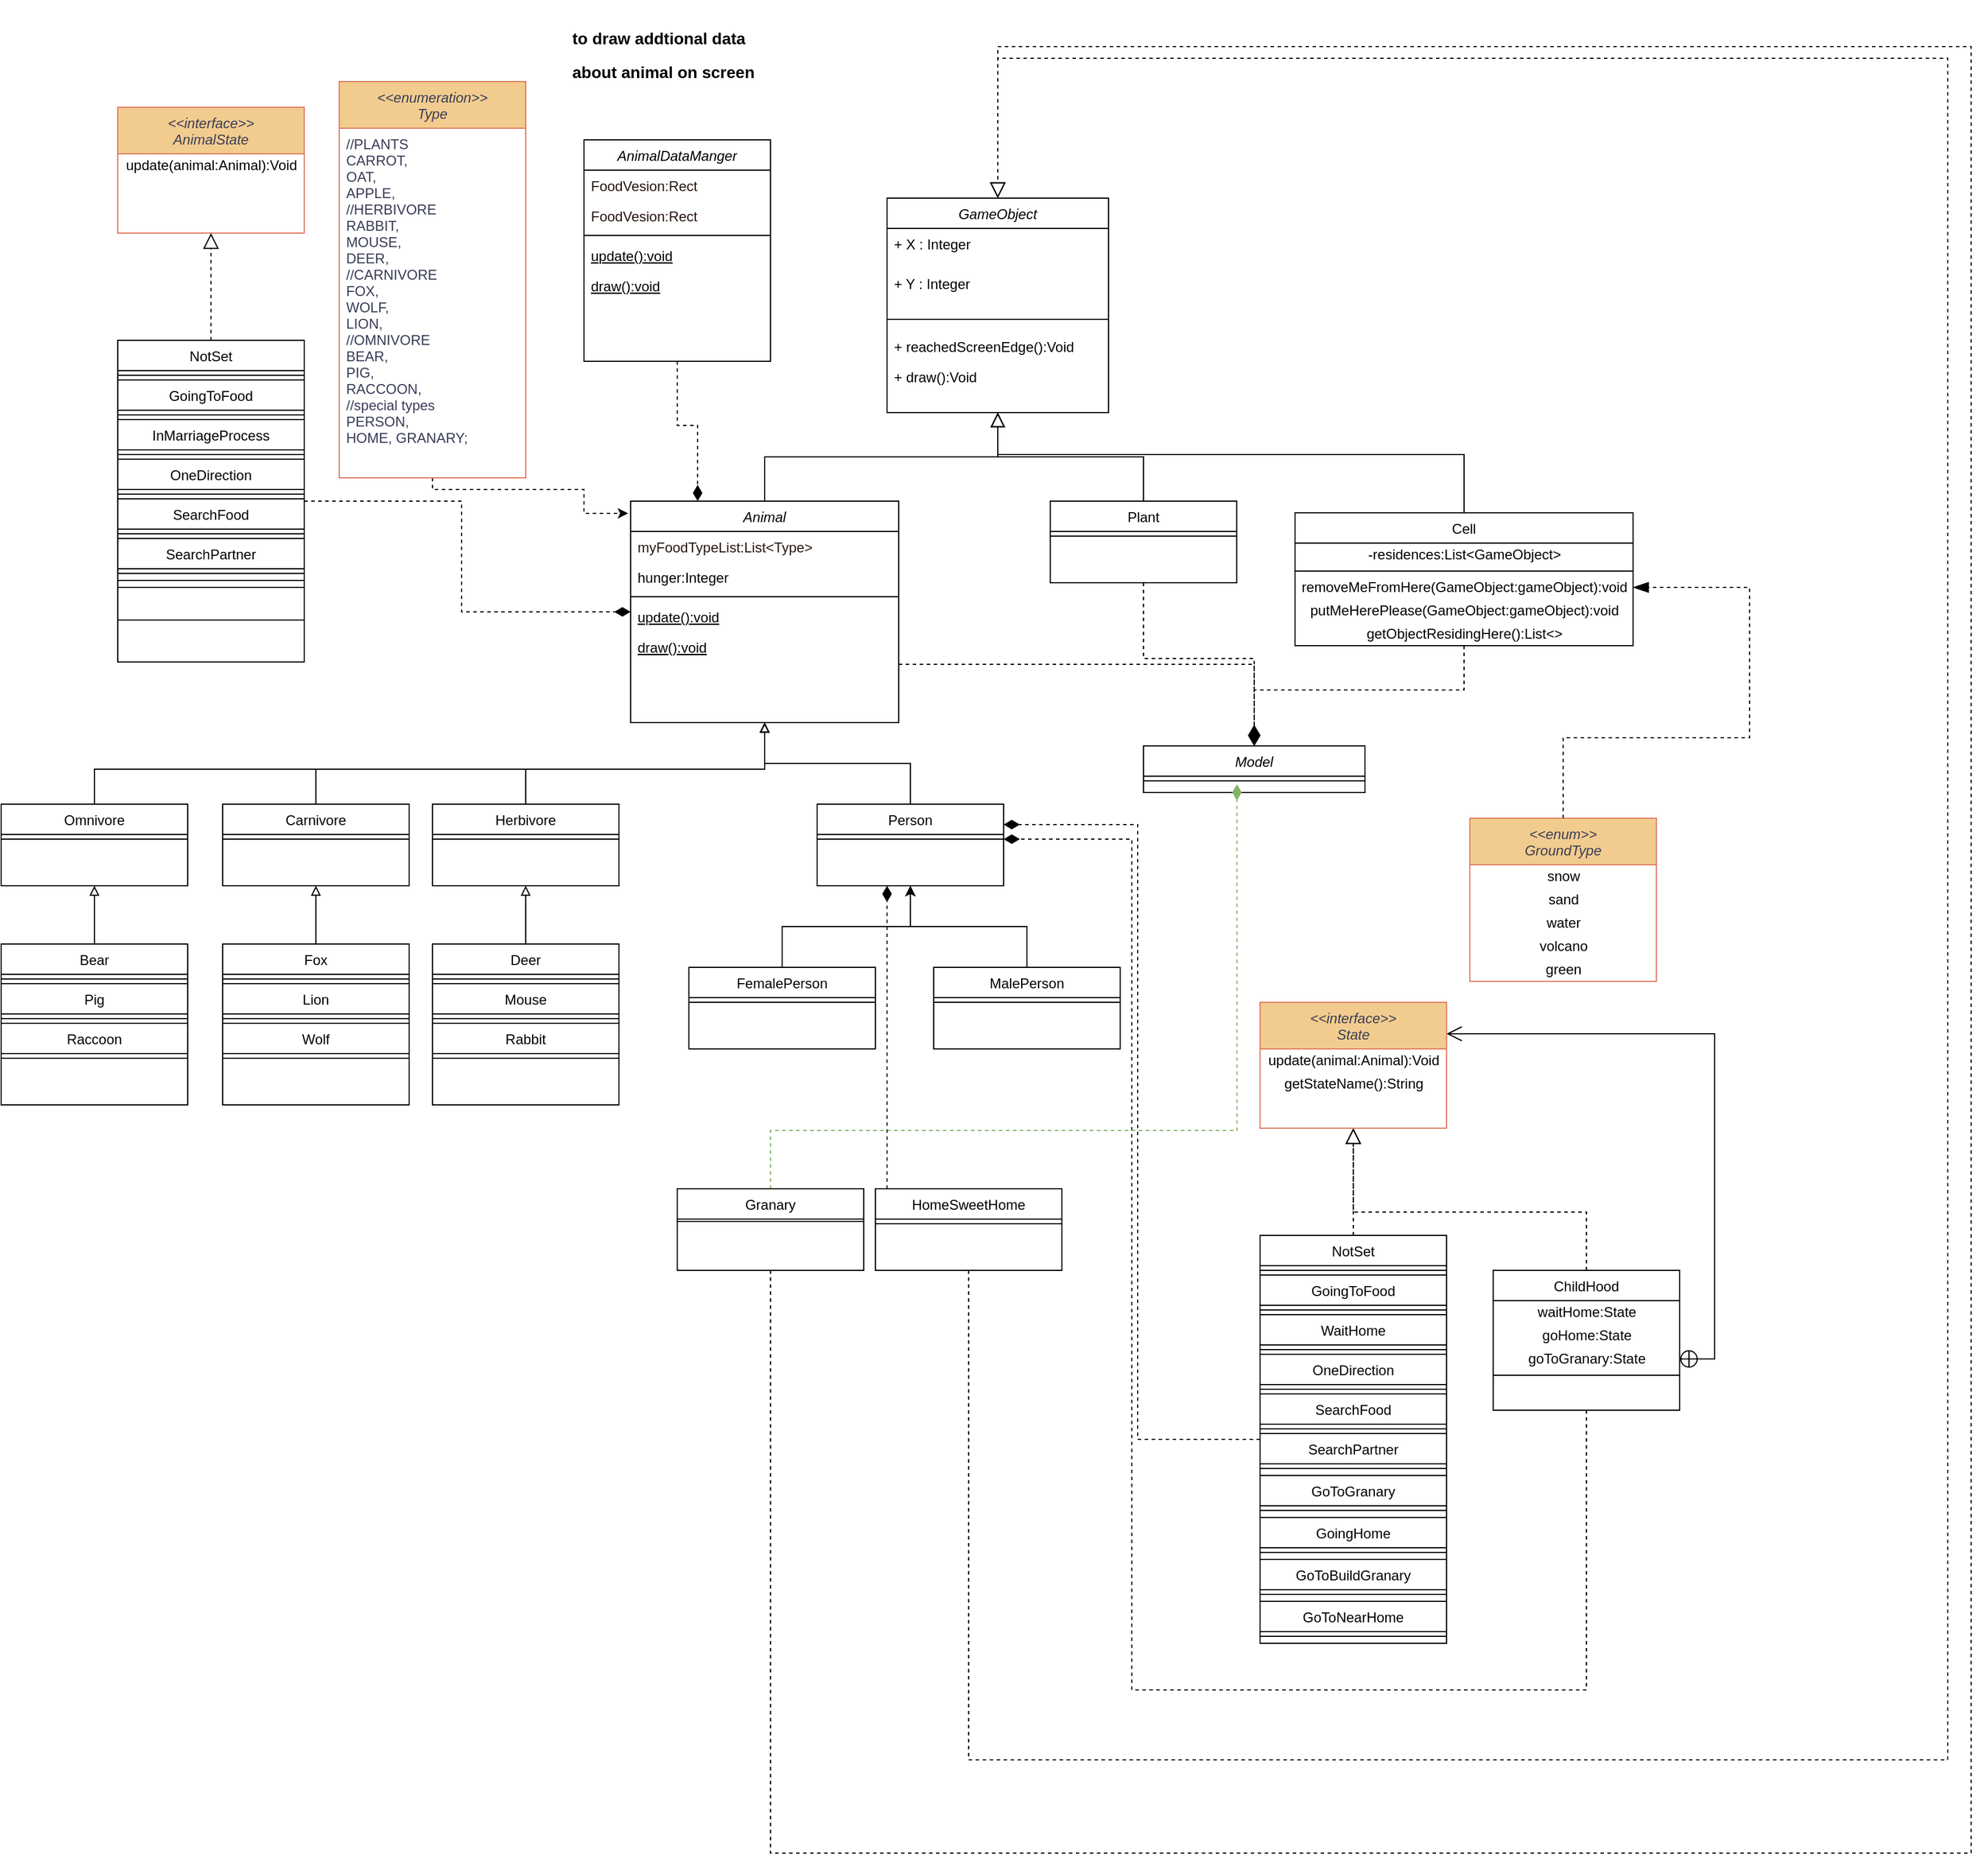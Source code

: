 <mxfile version="13.7.9" type="device"><diagram id="C5RBs43oDa-KdzZeNtuy" name="Page-1"><mxGraphModel dx="2208" dy="1883" grid="1" gridSize="10" guides="1" tooltips="1" connect="1" arrows="1" fold="1" page="1" pageScale="1" pageWidth="827" pageHeight="1169" math="0" shadow="0"><root><mxCell id="WIyWlLk6GJQsqaUBKTNV-0"/><mxCell id="WIyWlLk6GJQsqaUBKTNV-1" parent="WIyWlLk6GJQsqaUBKTNV-0"/><mxCell id="zkfFHV4jXpPFQw0GAbJ--12" value="" style="endArrow=block;endSize=10;endFill=0;shadow=0;strokeWidth=1;rounded=0;edgeStyle=elbowEdgeStyle;elbow=vertical;" parent="WIyWlLk6GJQsqaUBKTNV-1" source="zkfFHV4jXpPFQw0GAbJ--6" target="zkfFHV4jXpPFQw0GAbJ--0" edge="1"><mxGeometry width="160" relative="1" as="geometry"><mxPoint x="240" y="203" as="sourcePoint"/><mxPoint x="240" y="203" as="targetPoint"/></mxGeometry></mxCell><mxCell id="zkfFHV4jXpPFQw0GAbJ--16" value="" style="endArrow=block;endSize=10;endFill=0;shadow=0;strokeWidth=1;rounded=0;edgeStyle=elbowEdgeStyle;elbow=vertical;" parent="WIyWlLk6GJQsqaUBKTNV-1" source="zkfFHV4jXpPFQw0GAbJ--13" target="zkfFHV4jXpPFQw0GAbJ--0" edge="1"><mxGeometry width="160" relative="1" as="geometry"><mxPoint x="250" y="373" as="sourcePoint"/><mxPoint x="350" y="271" as="targetPoint"/></mxGeometry></mxCell><mxCell id="zkfFHV4jXpPFQw0GAbJ--0" value="GameObject" style="swimlane;fontStyle=2;align=center;verticalAlign=top;childLayout=stackLayout;horizontal=1;startSize=26;horizontalStack=0;resizeParent=1;resizeLast=0;collapsible=1;marginBottom=0;rounded=0;shadow=0;strokeWidth=1;" parent="WIyWlLk6GJQsqaUBKTNV-1" vertex="1"><mxGeometry x="230" y="100" width="190" height="184" as="geometry"><mxRectangle x="230" y="140" width="160" height="26" as="alternateBounds"/></mxGeometry></mxCell><mxCell id="zkfFHV4jXpPFQw0GAbJ--1" value="+ X : Integer" style="text;align=left;verticalAlign=top;spacingLeft=4;spacingRight=4;overflow=hidden;rotatable=0;points=[[0,0.5],[1,0.5]];portConstraint=eastwest;" parent="zkfFHV4jXpPFQw0GAbJ--0" vertex="1"><mxGeometry y="26" width="190" height="34" as="geometry"/></mxCell><mxCell id="OW9lHu6xnrjQwPPO0_Ja-16" value="+ Y : Integer" style="text;align=left;verticalAlign=top;spacingLeft=4;spacingRight=4;overflow=hidden;rotatable=0;points=[[0,0.5],[1,0.5]];portConstraint=eastwest;" parent="zkfFHV4jXpPFQw0GAbJ--0" vertex="1"><mxGeometry y="60" width="190" height="34" as="geometry"/></mxCell><mxCell id="zkfFHV4jXpPFQw0GAbJ--4" value="" style="line;html=1;strokeWidth=1;align=left;verticalAlign=middle;spacingTop=-1;spacingLeft=3;spacingRight=3;rotatable=0;labelPosition=right;points=[];portConstraint=eastwest;" parent="zkfFHV4jXpPFQw0GAbJ--0" vertex="1"><mxGeometry y="94" width="190" height="20" as="geometry"/></mxCell><mxCell id="zkfFHV4jXpPFQw0GAbJ--5" value="+ reachedScreenEdge():Void" style="text;align=left;verticalAlign=top;spacingLeft=4;spacingRight=4;overflow=hidden;rotatable=0;points=[[0,0.5],[1,0.5]];portConstraint=eastwest;" parent="zkfFHV4jXpPFQw0GAbJ--0" vertex="1"><mxGeometry y="114" width="190" height="26" as="geometry"/></mxCell><mxCell id="OW9lHu6xnrjQwPPO0_Ja-15" value="+ draw():Void" style="text;align=left;verticalAlign=top;spacingLeft=4;spacingRight=4;overflow=hidden;rotatable=0;points=[[0,0.5],[1,0.5]];portConstraint=eastwest;" parent="zkfFHV4jXpPFQw0GAbJ--0" vertex="1"><mxGeometry y="140" width="190" height="26" as="geometry"/></mxCell><mxCell id="OW9lHu6xnrjQwPPO0_Ja-70" style="edgeStyle=orthogonalEdgeStyle;rounded=0;orthogonalLoop=1;jettySize=auto;html=1;dashed=1;endArrow=diamondThin;endFill=1;fontColor=#291611;endSize=15;" parent="WIyWlLk6GJQsqaUBKTNV-1" source="zkfFHV4jXpPFQw0GAbJ--13" target="OW9lHu6xnrjQwPPO0_Ja-64" edge="1"><mxGeometry relative="1" as="geometry"/></mxCell><mxCell id="zkfFHV4jXpPFQw0GAbJ--13" value="Plant" style="swimlane;fontStyle=0;align=center;verticalAlign=top;childLayout=stackLayout;horizontal=1;startSize=26;horizontalStack=0;resizeParent=1;resizeLast=0;collapsible=1;marginBottom=0;rounded=0;shadow=0;strokeWidth=1;" parent="WIyWlLk6GJQsqaUBKTNV-1" vertex="1"><mxGeometry x="370" y="360" width="160" height="70" as="geometry"><mxRectangle x="340" y="380" width="170" height="26" as="alternateBounds"/></mxGeometry></mxCell><mxCell id="zkfFHV4jXpPFQw0GAbJ--15" value="" style="line;html=1;strokeWidth=1;align=left;verticalAlign=middle;spacingTop=-1;spacingLeft=3;spacingRight=3;rotatable=0;labelPosition=right;points=[];portConstraint=eastwest;" parent="zkfFHV4jXpPFQw0GAbJ--13" vertex="1"><mxGeometry y="26" width="160" height="8" as="geometry"/></mxCell><mxCell id="OW9lHu6xnrjQwPPO0_Ja-71" style="edgeStyle=orthogonalEdgeStyle;rounded=0;orthogonalLoop=1;jettySize=auto;html=1;dashed=1;endArrow=diamondThin;endFill=1;endSize=15;fontColor=#291611;" parent="WIyWlLk6GJQsqaUBKTNV-1" source="OW9lHu6xnrjQwPPO0_Ja-17" target="OW9lHu6xnrjQwPPO0_Ja-64" edge="1"><mxGeometry relative="1" as="geometry"/></mxCell><mxCell id="OW9lHu6xnrjQwPPO0_Ja-17" value="Cell" style="swimlane;fontStyle=0;align=center;verticalAlign=top;childLayout=stackLayout;horizontal=1;startSize=26;horizontalStack=0;resizeParent=1;resizeLast=0;collapsible=1;marginBottom=0;rounded=0;shadow=0;strokeWidth=1;" parent="WIyWlLk6GJQsqaUBKTNV-1" vertex="1"><mxGeometry x="580" y="370" width="290" height="114" as="geometry"><mxRectangle x="340" y="380" width="170" height="26" as="alternateBounds"/></mxGeometry></mxCell><mxCell id="OW9lHu6xnrjQwPPO0_Ja-22" value="&lt;font style=&quot;font-size: 12px&quot;&gt;-residences:List&amp;lt;GameObject&amp;gt;&lt;/font&gt;" style="text;html=1;align=center;verticalAlign=middle;resizable=0;points=[];autosize=1;" parent="OW9lHu6xnrjQwPPO0_Ja-17" vertex="1"><mxGeometry y="26" width="290" height="20" as="geometry"/></mxCell><mxCell id="OW9lHu6xnrjQwPPO0_Ja-18" value="" style="line;html=1;strokeWidth=1;align=left;verticalAlign=middle;spacingTop=-1;spacingLeft=3;spacingRight=3;rotatable=0;labelPosition=right;points=[];portConstraint=eastwest;" parent="OW9lHu6xnrjQwPPO0_Ja-17" vertex="1"><mxGeometry y="46" width="290" height="8" as="geometry"/></mxCell><mxCell id="OW9lHu6xnrjQwPPO0_Ja-23" value="removeMeFromHere(GameObject:gameObject):void" style="text;html=1;align=center;verticalAlign=middle;resizable=0;points=[];autosize=1;" parent="OW9lHu6xnrjQwPPO0_Ja-17" vertex="1"><mxGeometry y="54" width="290" height="20" as="geometry"/></mxCell><mxCell id="OW9lHu6xnrjQwPPO0_Ja-24" value="putMeHerePlease(GameObject:gameObject):void" style="text;html=1;align=center;verticalAlign=middle;resizable=0;points=[];autosize=1;" parent="OW9lHu6xnrjQwPPO0_Ja-17" vertex="1"><mxGeometry y="74" width="290" height="20" as="geometry"/></mxCell><mxCell id="OW9lHu6xnrjQwPPO0_Ja-25" value="getObjectResidingHere():List&amp;lt;&amp;gt;" style="text;html=1;align=center;verticalAlign=middle;resizable=0;points=[];autosize=1;" parent="OW9lHu6xnrjQwPPO0_Ja-17" vertex="1"><mxGeometry y="94" width="290" height="20" as="geometry"/></mxCell><mxCell id="OW9lHu6xnrjQwPPO0_Ja-72" style="edgeStyle=orthogonalEdgeStyle;rounded=0;orthogonalLoop=1;jettySize=auto;html=1;dashed=1;endArrow=diamondThin;endFill=1;endSize=15;fontColor=#291611;" parent="WIyWlLk6GJQsqaUBKTNV-1" source="zkfFHV4jXpPFQw0GAbJ--6" target="OW9lHu6xnrjQwPPO0_Ja-64" edge="1"><mxGeometry relative="1" as="geometry"><Array as="points"><mxPoint x="545" y="500"/></Array></mxGeometry></mxCell><mxCell id="zkfFHV4jXpPFQw0GAbJ--6" value="Animal" style="swimlane;fontStyle=2;align=center;verticalAlign=top;childLayout=stackLayout;horizontal=1;startSize=26;horizontalStack=0;resizeParent=1;resizeLast=0;collapsible=1;marginBottom=0;rounded=0;shadow=0;strokeWidth=1;" parent="WIyWlLk6GJQsqaUBKTNV-1" vertex="1"><mxGeometry x="10" y="360" width="230" height="190" as="geometry"><mxRectangle x="130" y="380" width="160" height="26" as="alternateBounds"/></mxGeometry></mxCell><mxCell id="zkfFHV4jXpPFQw0GAbJ--7" value="myFoodTypeList:List&lt;Type&gt;" style="text;align=left;verticalAlign=top;spacingLeft=4;spacingRight=4;overflow=hidden;rotatable=0;points=[[0,0.5],[1,0.5]];portConstraint=eastwest;fontColor=#291611;" parent="zkfFHV4jXpPFQw0GAbJ--6" vertex="1"><mxGeometry y="26" width="230" height="26" as="geometry"/></mxCell><mxCell id="zkfFHV4jXpPFQw0GAbJ--8" value="hunger:Integer" style="text;align=left;verticalAlign=top;spacingLeft=4;spacingRight=4;overflow=hidden;rotatable=0;points=[[0,0.5],[1,0.5]];portConstraint=eastwest;rounded=0;shadow=0;html=0;labelBackgroundColor=#ffffff;" parent="zkfFHV4jXpPFQw0GAbJ--6" vertex="1"><mxGeometry y="52" width="230" height="26" as="geometry"/></mxCell><mxCell id="zkfFHV4jXpPFQw0GAbJ--9" value="" style="line;html=1;strokeWidth=1;align=left;verticalAlign=middle;spacingTop=-1;spacingLeft=3;spacingRight=3;rotatable=0;labelPosition=right;points=[];portConstraint=eastwest;" parent="zkfFHV4jXpPFQw0GAbJ--6" vertex="1"><mxGeometry y="78" width="230" height="8" as="geometry"/></mxCell><mxCell id="OW9lHu6xnrjQwPPO0_Ja-42" value="update():void" style="text;align=left;verticalAlign=top;spacingLeft=4;spacingRight=4;overflow=hidden;rotatable=0;points=[[0,0.5],[1,0.5]];portConstraint=eastwest;fontStyle=4" parent="zkfFHV4jXpPFQw0GAbJ--6" vertex="1"><mxGeometry y="86" width="230" height="26" as="geometry"/></mxCell><mxCell id="nfSB_azfwI357KWzuLA9-45" value="draw():void" style="text;align=left;verticalAlign=top;spacingLeft=4;spacingRight=4;overflow=hidden;rotatable=0;points=[[0,0.5],[1,0.5]];portConstraint=eastwest;fontStyle=4" vertex="1" parent="zkfFHV4jXpPFQw0GAbJ--6"><mxGeometry y="112" width="230" height="26" as="geometry"/></mxCell><mxCell id="OW9lHu6xnrjQwPPO0_Ja-20" value="" style="endArrow=block;endSize=10;endFill=0;shadow=0;strokeWidth=1;rounded=0;edgeStyle=elbowEdgeStyle;elbow=vertical;" parent="WIyWlLk6GJQsqaUBKTNV-1" source="OW9lHu6xnrjQwPPO0_Ja-17" target="zkfFHV4jXpPFQw0GAbJ--0" edge="1"><mxGeometry width="160" relative="1" as="geometry"><mxPoint x="170" y="370" as="sourcePoint"/><mxPoint x="335" y="294" as="targetPoint"/><Array as="points"><mxPoint x="490" y="320"/></Array></mxGeometry></mxCell><mxCell id="OW9lHu6xnrjQwPPO0_Ja-41" style="edgeStyle=orthogonalEdgeStyle;rounded=0;orthogonalLoop=1;jettySize=auto;html=1;endArrow=classic;endFill=1;fontColor=#291611;dashed=1;entryX=-0.009;entryY=0.055;entryDx=0;entryDy=0;entryPerimeter=0;" parent="WIyWlLk6GJQsqaUBKTNV-1" source="OW9lHu6xnrjQwPPO0_Ja-32" target="zkfFHV4jXpPFQw0GAbJ--6" edge="1"><mxGeometry relative="1" as="geometry"><Array as="points"><mxPoint x="-160" y="350"/><mxPoint x="-30" y="350"/><mxPoint x="-30" y="371"/></Array></mxGeometry></mxCell><mxCell id="OW9lHu6xnrjQwPPO0_Ja-64" value="Model" style="swimlane;fontStyle=2;align=center;verticalAlign=top;childLayout=stackLayout;horizontal=1;startSize=26;horizontalStack=0;resizeParent=1;resizeLast=0;collapsible=1;marginBottom=0;rounded=0;shadow=0;strokeWidth=1;" parent="WIyWlLk6GJQsqaUBKTNV-1" vertex="1"><mxGeometry x="450" y="570" width="190" height="40" as="geometry"><mxRectangle x="230" y="140" width="160" height="26" as="alternateBounds"/></mxGeometry></mxCell><mxCell id="OW9lHu6xnrjQwPPO0_Ja-67" value="" style="line;html=1;strokeWidth=1;align=left;verticalAlign=middle;spacingTop=-1;spacingLeft=3;spacingRight=3;rotatable=0;labelPosition=right;points=[];portConstraint=eastwest;" parent="OW9lHu6xnrjQwPPO0_Ja-64" vertex="1"><mxGeometry y="20" width="190" height="20" as="geometry"/></mxCell><mxCell id="nfSB_azfwI357KWzuLA9-2" style="edgeStyle=orthogonalEdgeStyle;rounded=0;orthogonalLoop=1;jettySize=auto;html=1;entryX=0.5;entryY=1;entryDx=0;entryDy=0;" edge="1" parent="WIyWlLk6GJQsqaUBKTNV-1" source="nfSB_azfwI357KWzuLA9-0" target="OW9lHu6xnrjQwPPO0_Ja-6"><mxGeometry relative="1" as="geometry"/></mxCell><mxCell id="nfSB_azfwI357KWzuLA9-5" style="edgeStyle=orthogonalEdgeStyle;rounded=0;orthogonalLoop=1;jettySize=auto;html=1;entryX=0.5;entryY=1;entryDx=0;entryDy=0;" edge="1" parent="WIyWlLk6GJQsqaUBKTNV-1" source="nfSB_azfwI357KWzuLA9-3" target="OW9lHu6xnrjQwPPO0_Ja-6"><mxGeometry relative="1" as="geometry"/></mxCell><mxCell id="nfSB_azfwI357KWzuLA9-0" value="FemalePerson" style="swimlane;fontStyle=0;align=center;verticalAlign=top;childLayout=stackLayout;horizontal=1;startSize=26;horizontalStack=0;resizeParent=1;resizeLast=0;collapsible=1;marginBottom=0;rounded=0;shadow=0;strokeWidth=1;" vertex="1" parent="WIyWlLk6GJQsqaUBKTNV-1"><mxGeometry x="60" y="760" width="160" height="70" as="geometry"><mxRectangle x="130" y="380" width="160" height="26" as="alternateBounds"/></mxGeometry></mxCell><mxCell id="nfSB_azfwI357KWzuLA9-1" value="" style="line;html=1;strokeWidth=1;align=left;verticalAlign=middle;spacingTop=-1;spacingLeft=3;spacingRight=3;rotatable=0;labelPosition=right;points=[];portConstraint=eastwest;" vertex="1" parent="nfSB_azfwI357KWzuLA9-0"><mxGeometry y="26" width="160" height="8" as="geometry"/></mxCell><mxCell id="nfSB_azfwI357KWzuLA9-3" value="MalePerson" style="swimlane;fontStyle=0;align=center;verticalAlign=top;childLayout=stackLayout;horizontal=1;startSize=26;horizontalStack=0;resizeParent=1;resizeLast=0;collapsible=1;marginBottom=0;rounded=0;shadow=0;strokeWidth=1;" vertex="1" parent="WIyWlLk6GJQsqaUBKTNV-1"><mxGeometry x="270" y="760" width="160" height="70" as="geometry"><mxRectangle x="130" y="380" width="160" height="26" as="alternateBounds"/></mxGeometry></mxCell><mxCell id="nfSB_azfwI357KWzuLA9-4" value="" style="line;html=1;strokeWidth=1;align=left;verticalAlign=middle;spacingTop=-1;spacingLeft=3;spacingRight=3;rotatable=0;labelPosition=right;points=[];portConstraint=eastwest;" vertex="1" parent="nfSB_azfwI357KWzuLA9-3"><mxGeometry y="26" width="160" height="8" as="geometry"/></mxCell><mxCell id="nfSB_azfwI357KWzuLA9-20" style="edgeStyle=orthogonalEdgeStyle;rounded=0;orthogonalLoop=1;jettySize=auto;html=1;endArrow=block;endFill=0;" edge="1" parent="WIyWlLk6GJQsqaUBKTNV-1" source="OW9lHu6xnrjQwPPO0_Ja-6" target="zkfFHV4jXpPFQw0GAbJ--6"><mxGeometry relative="1" as="geometry"/></mxCell><mxCell id="OW9lHu6xnrjQwPPO0_Ja-6" value="Person" style="swimlane;fontStyle=0;align=center;verticalAlign=top;childLayout=stackLayout;horizontal=1;startSize=26;horizontalStack=0;resizeParent=1;resizeLast=0;collapsible=1;marginBottom=0;rounded=0;shadow=0;strokeWidth=1;" parent="WIyWlLk6GJQsqaUBKTNV-1" vertex="1"><mxGeometry x="170" y="620" width="160" height="70" as="geometry"><mxRectangle x="130" y="380" width="160" height="26" as="alternateBounds"/></mxGeometry></mxCell><mxCell id="OW9lHu6xnrjQwPPO0_Ja-9" value="" style="line;html=1;strokeWidth=1;align=left;verticalAlign=middle;spacingTop=-1;spacingLeft=3;spacingRight=3;rotatable=0;labelPosition=right;points=[];portConstraint=eastwest;" parent="OW9lHu6xnrjQwPPO0_Ja-6" vertex="1"><mxGeometry y="26" width="160" height="8" as="geometry"/></mxCell><mxCell id="nfSB_azfwI357KWzuLA9-17" style="edgeStyle=orthogonalEdgeStyle;rounded=0;orthogonalLoop=1;jettySize=auto;html=1;endArrow=block;endFill=0;" edge="1" parent="WIyWlLk6GJQsqaUBKTNV-1" source="nfSB_azfwI357KWzuLA9-8" target="zkfFHV4jXpPFQw0GAbJ--6"><mxGeometry relative="1" as="geometry"><Array as="points"><mxPoint x="-80" y="590"/><mxPoint x="125" y="590"/></Array></mxGeometry></mxCell><mxCell id="nfSB_azfwI357KWzuLA9-8" value="Herbivore" style="swimlane;fontStyle=0;align=center;verticalAlign=top;childLayout=stackLayout;horizontal=1;startSize=26;horizontalStack=0;resizeParent=1;resizeLast=0;collapsible=1;marginBottom=0;rounded=0;shadow=0;strokeWidth=1;" vertex="1" parent="WIyWlLk6GJQsqaUBKTNV-1"><mxGeometry x="-160" y="620" width="160" height="70" as="geometry"><mxRectangle x="130" y="380" width="160" height="26" as="alternateBounds"/></mxGeometry></mxCell><mxCell id="nfSB_azfwI357KWzuLA9-9" value="" style="line;html=1;strokeWidth=1;align=left;verticalAlign=middle;spacingTop=-1;spacingLeft=3;spacingRight=3;rotatable=0;labelPosition=right;points=[];portConstraint=eastwest;" vertex="1" parent="nfSB_azfwI357KWzuLA9-8"><mxGeometry y="26" width="160" height="8" as="geometry"/></mxCell><mxCell id="nfSB_azfwI357KWzuLA9-18" style="edgeStyle=orthogonalEdgeStyle;rounded=0;orthogonalLoop=1;jettySize=auto;html=1;endArrow=block;endFill=0;" edge="1" parent="WIyWlLk6GJQsqaUBKTNV-1" source="nfSB_azfwI357KWzuLA9-10" target="zkfFHV4jXpPFQw0GAbJ--6"><mxGeometry relative="1" as="geometry"><Array as="points"><mxPoint x="-260" y="590"/><mxPoint x="125" y="590"/></Array></mxGeometry></mxCell><mxCell id="nfSB_azfwI357KWzuLA9-10" value="Carnivore" style="swimlane;fontStyle=0;align=center;verticalAlign=top;childLayout=stackLayout;horizontal=1;startSize=26;horizontalStack=0;resizeParent=1;resizeLast=0;collapsible=1;marginBottom=0;rounded=0;shadow=0;strokeWidth=1;" vertex="1" parent="WIyWlLk6GJQsqaUBKTNV-1"><mxGeometry x="-340" y="620" width="160" height="70" as="geometry"><mxRectangle x="130" y="380" width="160" height="26" as="alternateBounds"/></mxGeometry></mxCell><mxCell id="nfSB_azfwI357KWzuLA9-11" value="" style="line;html=1;strokeWidth=1;align=left;verticalAlign=middle;spacingTop=-1;spacingLeft=3;spacingRight=3;rotatable=0;labelPosition=right;points=[];portConstraint=eastwest;" vertex="1" parent="nfSB_azfwI357KWzuLA9-10"><mxGeometry y="26" width="160" height="8" as="geometry"/></mxCell><mxCell id="nfSB_azfwI357KWzuLA9-19" style="edgeStyle=orthogonalEdgeStyle;rounded=0;orthogonalLoop=1;jettySize=auto;html=1;endArrow=block;endFill=0;" edge="1" parent="WIyWlLk6GJQsqaUBKTNV-1" source="nfSB_azfwI357KWzuLA9-6" target="zkfFHV4jXpPFQw0GAbJ--6"><mxGeometry relative="1" as="geometry"><Array as="points"><mxPoint x="-450" y="590"/><mxPoint x="125" y="590"/></Array></mxGeometry></mxCell><mxCell id="nfSB_azfwI357KWzuLA9-6" value="Omnivore" style="swimlane;fontStyle=0;align=center;verticalAlign=top;childLayout=stackLayout;horizontal=1;startSize=26;horizontalStack=0;resizeParent=1;resizeLast=0;collapsible=1;marginBottom=0;rounded=0;shadow=0;strokeWidth=1;" vertex="1" parent="WIyWlLk6GJQsqaUBKTNV-1"><mxGeometry x="-530" y="620" width="160" height="70" as="geometry"><mxRectangle x="130" y="380" width="160" height="26" as="alternateBounds"/></mxGeometry></mxCell><mxCell id="nfSB_azfwI357KWzuLA9-7" value="" style="line;html=1;strokeWidth=1;align=left;verticalAlign=middle;spacingTop=-1;spacingLeft=3;spacingRight=3;rotatable=0;labelPosition=right;points=[];portConstraint=eastwest;" vertex="1" parent="nfSB_azfwI357KWzuLA9-6"><mxGeometry y="26" width="160" height="8" as="geometry"/></mxCell><mxCell id="nfSB_azfwI357KWzuLA9-27" style="edgeStyle=orthogonalEdgeStyle;rounded=0;orthogonalLoop=1;jettySize=auto;html=1;endArrow=block;endFill=0;" edge="1" parent="WIyWlLk6GJQsqaUBKTNV-1" source="nfSB_azfwI357KWzuLA9-21" target="nfSB_azfwI357KWzuLA9-6"><mxGeometry relative="1" as="geometry"/></mxCell><mxCell id="nfSB_azfwI357KWzuLA9-21" value="Bear" style="swimlane;fontStyle=0;align=center;verticalAlign=top;childLayout=stackLayout;horizontal=1;startSize=26;horizontalStack=0;resizeParent=1;resizeLast=0;collapsible=1;marginBottom=0;rounded=0;shadow=0;strokeWidth=1;" vertex="1" parent="WIyWlLk6GJQsqaUBKTNV-1"><mxGeometry x="-530" y="740" width="160" height="138" as="geometry"><mxRectangle x="130" y="380" width="160" height="26" as="alternateBounds"/></mxGeometry></mxCell><mxCell id="nfSB_azfwI357KWzuLA9-22" value="" style="line;html=1;strokeWidth=1;align=left;verticalAlign=middle;spacingTop=-1;spacingLeft=3;spacingRight=3;rotatable=0;labelPosition=right;points=[];portConstraint=eastwest;" vertex="1" parent="nfSB_azfwI357KWzuLA9-21"><mxGeometry y="26" width="160" height="8" as="geometry"/></mxCell><mxCell id="nfSB_azfwI357KWzuLA9-23" value="Pig" style="swimlane;fontStyle=0;align=center;verticalAlign=top;childLayout=stackLayout;horizontal=1;startSize=26;horizontalStack=0;resizeParent=1;resizeLast=0;collapsible=1;marginBottom=0;rounded=0;shadow=0;strokeWidth=1;" vertex="1" parent="nfSB_azfwI357KWzuLA9-21"><mxGeometry y="34" width="160" height="104" as="geometry"><mxRectangle x="130" y="380" width="160" height="26" as="alternateBounds"/></mxGeometry></mxCell><mxCell id="nfSB_azfwI357KWzuLA9-24" value="" style="line;html=1;strokeWidth=1;align=left;verticalAlign=middle;spacingTop=-1;spacingLeft=3;spacingRight=3;rotatable=0;labelPosition=right;points=[];portConstraint=eastwest;" vertex="1" parent="nfSB_azfwI357KWzuLA9-23"><mxGeometry y="26" width="160" height="8" as="geometry"/></mxCell><mxCell id="nfSB_azfwI357KWzuLA9-25" value="Raccoon" style="swimlane;fontStyle=0;align=center;verticalAlign=top;childLayout=stackLayout;horizontal=1;startSize=26;horizontalStack=0;resizeParent=1;resizeLast=0;collapsible=1;marginBottom=0;rounded=0;shadow=0;strokeWidth=1;" vertex="1" parent="nfSB_azfwI357KWzuLA9-23"><mxGeometry y="34" width="160" height="70" as="geometry"><mxRectangle x="130" y="380" width="160" height="26" as="alternateBounds"/></mxGeometry></mxCell><mxCell id="nfSB_azfwI357KWzuLA9-26" value="" style="line;html=1;strokeWidth=1;align=left;verticalAlign=middle;spacingTop=-1;spacingLeft=3;spacingRight=3;rotatable=0;labelPosition=right;points=[];portConstraint=eastwest;" vertex="1" parent="nfSB_azfwI357KWzuLA9-25"><mxGeometry y="26" width="160" height="8" as="geometry"/></mxCell><mxCell id="nfSB_azfwI357KWzuLA9-34" style="edgeStyle=orthogonalEdgeStyle;rounded=0;orthogonalLoop=1;jettySize=auto;html=1;endArrow=block;endFill=0;" edge="1" parent="WIyWlLk6GJQsqaUBKTNV-1" source="nfSB_azfwI357KWzuLA9-28" target="nfSB_azfwI357KWzuLA9-10"><mxGeometry relative="1" as="geometry"/></mxCell><mxCell id="nfSB_azfwI357KWzuLA9-28" value="Fox" style="swimlane;fontStyle=0;align=center;verticalAlign=top;childLayout=stackLayout;horizontal=1;startSize=26;horizontalStack=0;resizeParent=1;resizeLast=0;collapsible=1;marginBottom=0;rounded=0;shadow=0;strokeWidth=1;" vertex="1" parent="WIyWlLk6GJQsqaUBKTNV-1"><mxGeometry x="-340" y="740" width="160" height="138" as="geometry"><mxRectangle x="130" y="380" width="160" height="26" as="alternateBounds"/></mxGeometry></mxCell><mxCell id="nfSB_azfwI357KWzuLA9-29" value="" style="line;html=1;strokeWidth=1;align=left;verticalAlign=middle;spacingTop=-1;spacingLeft=3;spacingRight=3;rotatable=0;labelPosition=right;points=[];portConstraint=eastwest;" vertex="1" parent="nfSB_azfwI357KWzuLA9-28"><mxGeometry y="26" width="160" height="8" as="geometry"/></mxCell><mxCell id="nfSB_azfwI357KWzuLA9-30" value="Lion" style="swimlane;fontStyle=0;align=center;verticalAlign=top;childLayout=stackLayout;horizontal=1;startSize=26;horizontalStack=0;resizeParent=1;resizeLast=0;collapsible=1;marginBottom=0;rounded=0;shadow=0;strokeWidth=1;" vertex="1" parent="nfSB_azfwI357KWzuLA9-28"><mxGeometry y="34" width="160" height="104" as="geometry"><mxRectangle x="130" y="380" width="160" height="26" as="alternateBounds"/></mxGeometry></mxCell><mxCell id="nfSB_azfwI357KWzuLA9-31" value="" style="line;html=1;strokeWidth=1;align=left;verticalAlign=middle;spacingTop=-1;spacingLeft=3;spacingRight=3;rotatable=0;labelPosition=right;points=[];portConstraint=eastwest;" vertex="1" parent="nfSB_azfwI357KWzuLA9-30"><mxGeometry y="26" width="160" height="8" as="geometry"/></mxCell><mxCell id="nfSB_azfwI357KWzuLA9-32" value="Wolf" style="swimlane;fontStyle=0;align=center;verticalAlign=top;childLayout=stackLayout;horizontal=1;startSize=26;horizontalStack=0;resizeParent=1;resizeLast=0;collapsible=1;marginBottom=0;rounded=0;shadow=0;strokeWidth=1;" vertex="1" parent="nfSB_azfwI357KWzuLA9-30"><mxGeometry y="34" width="160" height="70" as="geometry"><mxRectangle x="130" y="380" width="160" height="26" as="alternateBounds"/></mxGeometry></mxCell><mxCell id="nfSB_azfwI357KWzuLA9-33" value="" style="line;html=1;strokeWidth=1;align=left;verticalAlign=middle;spacingTop=-1;spacingLeft=3;spacingRight=3;rotatable=0;labelPosition=right;points=[];portConstraint=eastwest;" vertex="1" parent="nfSB_azfwI357KWzuLA9-32"><mxGeometry y="26" width="160" height="8" as="geometry"/></mxCell><mxCell id="nfSB_azfwI357KWzuLA9-41" style="edgeStyle=orthogonalEdgeStyle;rounded=0;orthogonalLoop=1;jettySize=auto;html=1;endArrow=block;endFill=0;" edge="1" parent="WIyWlLk6GJQsqaUBKTNV-1" source="nfSB_azfwI357KWzuLA9-35" target="nfSB_azfwI357KWzuLA9-8"><mxGeometry relative="1" as="geometry"/></mxCell><mxCell id="nfSB_azfwI357KWzuLA9-35" value="Deer" style="swimlane;fontStyle=0;align=center;verticalAlign=top;childLayout=stackLayout;horizontal=1;startSize=26;horizontalStack=0;resizeParent=1;resizeLast=0;collapsible=1;marginBottom=0;rounded=0;shadow=0;strokeWidth=1;" vertex="1" parent="WIyWlLk6GJQsqaUBKTNV-1"><mxGeometry x="-160" y="740" width="160" height="138" as="geometry"><mxRectangle x="130" y="380" width="160" height="26" as="alternateBounds"/></mxGeometry></mxCell><mxCell id="nfSB_azfwI357KWzuLA9-36" value="" style="line;html=1;strokeWidth=1;align=left;verticalAlign=middle;spacingTop=-1;spacingLeft=3;spacingRight=3;rotatable=0;labelPosition=right;points=[];portConstraint=eastwest;" vertex="1" parent="nfSB_azfwI357KWzuLA9-35"><mxGeometry y="26" width="160" height="8" as="geometry"/></mxCell><mxCell id="nfSB_azfwI357KWzuLA9-37" value="Mouse" style="swimlane;fontStyle=0;align=center;verticalAlign=top;childLayout=stackLayout;horizontal=1;startSize=26;horizontalStack=0;resizeParent=1;resizeLast=0;collapsible=1;marginBottom=0;rounded=0;shadow=0;strokeWidth=1;" vertex="1" parent="nfSB_azfwI357KWzuLA9-35"><mxGeometry y="34" width="160" height="104" as="geometry"><mxRectangle x="130" y="380" width="160" height="26" as="alternateBounds"/></mxGeometry></mxCell><mxCell id="nfSB_azfwI357KWzuLA9-38" value="" style="line;html=1;strokeWidth=1;align=left;verticalAlign=middle;spacingTop=-1;spacingLeft=3;spacingRight=3;rotatable=0;labelPosition=right;points=[];portConstraint=eastwest;" vertex="1" parent="nfSB_azfwI357KWzuLA9-37"><mxGeometry y="26" width="160" height="8" as="geometry"/></mxCell><mxCell id="nfSB_azfwI357KWzuLA9-39" value="Rabbit" style="swimlane;fontStyle=0;align=center;verticalAlign=top;childLayout=stackLayout;horizontal=1;startSize=26;horizontalStack=0;resizeParent=1;resizeLast=0;collapsible=1;marginBottom=0;rounded=0;shadow=0;strokeWidth=1;" vertex="1" parent="nfSB_azfwI357KWzuLA9-37"><mxGeometry y="34" width="160" height="70" as="geometry"><mxRectangle x="130" y="380" width="160" height="26" as="alternateBounds"/></mxGeometry></mxCell><mxCell id="nfSB_azfwI357KWzuLA9-40" value="" style="line;html=1;strokeWidth=1;align=left;verticalAlign=middle;spacingTop=-1;spacingLeft=3;spacingRight=3;rotatable=0;labelPosition=right;points=[];portConstraint=eastwest;" vertex="1" parent="nfSB_azfwI357KWzuLA9-39"><mxGeometry y="26" width="160" height="8" as="geometry"/></mxCell><mxCell id="nfSB_azfwI357KWzuLA9-46" value="&lt;&lt;interface&gt;&gt;&#10;AnimalState" style="swimlane;fontStyle=2;align=center;verticalAlign=top;childLayout=stackLayout;horizontal=1;startSize=40;horizontalStack=0;resizeParent=1;resizeLast=0;collapsible=1;marginBottom=0;shadow=0;strokeWidth=1;fillColor=#F2CC8F;strokeColor=#E07A5F;fontColor=#393C56;" vertex="1" parent="WIyWlLk6GJQsqaUBKTNV-1"><mxGeometry x="-430" y="22" width="160" height="108" as="geometry"><mxRectangle x="230" y="140" width="160" height="26" as="alternateBounds"/></mxGeometry></mxCell><mxCell id="nfSB_azfwI357KWzuLA9-48" value="update(animal:Animal):Void" style="text;html=1;align=center;verticalAlign=middle;resizable=0;points=[];autosize=1;" vertex="1" parent="nfSB_azfwI357KWzuLA9-46"><mxGeometry y="40" width="160" height="20" as="geometry"/></mxCell><mxCell id="nfSB_azfwI357KWzuLA9-55" style="edgeStyle=orthogonalEdgeStyle;rounded=0;orthogonalLoop=1;jettySize=auto;html=1;dashed=1;endArrow=block;endFill=0;endSize=11;strokeWidth=1;" edge="1" parent="WIyWlLk6GJQsqaUBKTNV-1" source="nfSB_azfwI357KWzuLA9-49" target="nfSB_azfwI357KWzuLA9-46"><mxGeometry relative="1" as="geometry"/></mxCell><mxCell id="nfSB_azfwI357KWzuLA9-66" style="edgeStyle=orthogonalEdgeStyle;rounded=0;orthogonalLoop=1;jettySize=auto;html=1;endArrow=diamondThin;endFill=1;endSize=11;strokeWidth=1;dashed=1;" edge="1" parent="WIyWlLk6GJQsqaUBKTNV-1" source="nfSB_azfwI357KWzuLA9-49" target="zkfFHV4jXpPFQw0GAbJ--6"><mxGeometry relative="1" as="geometry"/></mxCell><mxCell id="nfSB_azfwI357KWzuLA9-49" value="NotSet" style="swimlane;fontStyle=0;align=center;verticalAlign=top;childLayout=stackLayout;horizontal=1;startSize=26;horizontalStack=0;resizeParent=1;resizeLast=0;collapsible=1;marginBottom=0;rounded=0;shadow=0;strokeWidth=1;" vertex="1" parent="WIyWlLk6GJQsqaUBKTNV-1"><mxGeometry x="-430" y="222" width="160" height="276" as="geometry"><mxRectangle x="130" y="380" width="160" height="26" as="alternateBounds"/></mxGeometry></mxCell><mxCell id="nfSB_azfwI357KWzuLA9-50" value="" style="line;html=1;strokeWidth=1;align=left;verticalAlign=middle;spacingTop=-1;spacingLeft=3;spacingRight=3;rotatable=0;labelPosition=right;points=[];portConstraint=eastwest;" vertex="1" parent="nfSB_azfwI357KWzuLA9-49"><mxGeometry y="26" width="160" height="8" as="geometry"/></mxCell><mxCell id="nfSB_azfwI357KWzuLA9-51" value="GoingToFood" style="swimlane;fontStyle=0;align=center;verticalAlign=top;childLayout=stackLayout;horizontal=1;startSize=26;horizontalStack=0;resizeParent=1;resizeLast=0;collapsible=1;marginBottom=0;rounded=0;shadow=0;strokeWidth=1;" vertex="1" parent="nfSB_azfwI357KWzuLA9-49"><mxGeometry y="34" width="160" height="242" as="geometry"><mxRectangle x="130" y="380" width="160" height="26" as="alternateBounds"/></mxGeometry></mxCell><mxCell id="nfSB_azfwI357KWzuLA9-52" value="" style="line;html=1;strokeWidth=1;align=left;verticalAlign=middle;spacingTop=-1;spacingLeft=3;spacingRight=3;rotatable=0;labelPosition=right;points=[];portConstraint=eastwest;" vertex="1" parent="nfSB_azfwI357KWzuLA9-51"><mxGeometry y="26" width="160" height="8" as="geometry"/></mxCell><mxCell id="nfSB_azfwI357KWzuLA9-53" value="InMarriageProcess" style="swimlane;fontStyle=0;align=center;verticalAlign=top;childLayout=stackLayout;horizontal=1;startSize=26;horizontalStack=0;resizeParent=1;resizeLast=0;collapsible=1;marginBottom=0;rounded=0;shadow=0;strokeWidth=1;" vertex="1" parent="nfSB_azfwI357KWzuLA9-51"><mxGeometry y="34" width="160" height="172" as="geometry"><mxRectangle x="130" y="380" width="160" height="26" as="alternateBounds"/></mxGeometry></mxCell><mxCell id="nfSB_azfwI357KWzuLA9-54" value="" style="line;html=1;strokeWidth=1;align=left;verticalAlign=middle;spacingTop=-1;spacingLeft=3;spacingRight=3;rotatable=0;labelPosition=right;points=[];portConstraint=eastwest;" vertex="1" parent="nfSB_azfwI357KWzuLA9-53"><mxGeometry y="26" width="160" height="8" as="geometry"/></mxCell><mxCell id="nfSB_azfwI357KWzuLA9-60" value="OneDirection" style="swimlane;fontStyle=0;align=center;verticalAlign=top;childLayout=stackLayout;horizontal=1;startSize=26;horizontalStack=0;resizeParent=1;resizeLast=0;collapsible=1;marginBottom=0;rounded=0;shadow=0;strokeWidth=1;" vertex="1" parent="nfSB_azfwI357KWzuLA9-53"><mxGeometry y="34" width="160" height="138" as="geometry"><mxRectangle x="130" y="380" width="160" height="26" as="alternateBounds"/></mxGeometry></mxCell><mxCell id="nfSB_azfwI357KWzuLA9-61" value="" style="line;html=1;strokeWidth=1;align=left;verticalAlign=middle;spacingTop=-1;spacingLeft=3;spacingRight=3;rotatable=0;labelPosition=right;points=[];portConstraint=eastwest;" vertex="1" parent="nfSB_azfwI357KWzuLA9-60"><mxGeometry y="26" width="160" height="8" as="geometry"/></mxCell><mxCell id="nfSB_azfwI357KWzuLA9-62" value="SearchFood" style="swimlane;fontStyle=0;align=center;verticalAlign=top;childLayout=stackLayout;horizontal=1;startSize=26;horizontalStack=0;resizeParent=1;resizeLast=0;collapsible=1;marginBottom=0;rounded=0;shadow=0;strokeWidth=1;" vertex="1" parent="nfSB_azfwI357KWzuLA9-60"><mxGeometry y="34" width="160" height="76" as="geometry"><mxRectangle x="130" y="380" width="160" height="26" as="alternateBounds"/></mxGeometry></mxCell><mxCell id="nfSB_azfwI357KWzuLA9-63" value="" style="line;html=1;strokeWidth=1;align=left;verticalAlign=middle;spacingTop=-1;spacingLeft=3;spacingRight=3;rotatable=0;labelPosition=right;points=[];portConstraint=eastwest;" vertex="1" parent="nfSB_azfwI357KWzuLA9-62"><mxGeometry y="26" width="160" height="8" as="geometry"/></mxCell><mxCell id="nfSB_azfwI357KWzuLA9-64" value="SearchPartner" style="swimlane;fontStyle=0;align=center;verticalAlign=top;childLayout=stackLayout;horizontal=1;startSize=26;horizontalStack=0;resizeParent=1;resizeLast=0;collapsible=1;marginBottom=0;rounded=0;shadow=0;strokeWidth=1;" vertex="1" parent="nfSB_azfwI357KWzuLA9-62"><mxGeometry y="34" width="160" height="36" as="geometry"><mxRectangle x="130" y="380" width="160" height="26" as="alternateBounds"/></mxGeometry></mxCell><mxCell id="nfSB_azfwI357KWzuLA9-65" value="" style="line;html=1;strokeWidth=1;align=left;verticalAlign=middle;spacingTop=-1;spacingLeft=3;spacingRight=3;rotatable=0;labelPosition=right;points=[];portConstraint=eastwest;" vertex="1" parent="nfSB_azfwI357KWzuLA9-64"><mxGeometry y="26" width="160" height="8" as="geometry"/></mxCell><mxCell id="nfSB_azfwI357KWzuLA9-69" style="edgeStyle=orthogonalEdgeStyle;rounded=0;orthogonalLoop=1;jettySize=auto;html=1;dashed=1;endArrow=block;endFill=0;endSize=11;strokeWidth=1;" edge="1" source="nfSB_azfwI357KWzuLA9-70" target="nfSB_azfwI357KWzuLA9-67" parent="WIyWlLk6GJQsqaUBKTNV-1"><mxGeometry relative="1" as="geometry"/></mxCell><mxCell id="nfSB_azfwI357KWzuLA9-82" style="edgeStyle=orthogonalEdgeStyle;rounded=0;orthogonalLoop=1;jettySize=auto;html=1;entryX=1;entryY=0.25;entryDx=0;entryDy=0;dashed=1;endArrow=diamondThin;endFill=1;endSize=11;strokeWidth=1;" edge="1" parent="WIyWlLk6GJQsqaUBKTNV-1" source="nfSB_azfwI357KWzuLA9-70" target="OW9lHu6xnrjQwPPO0_Ja-6"><mxGeometry relative="1" as="geometry"/></mxCell><mxCell id="nfSB_azfwI357KWzuLA9-70" value="NotSet" style="swimlane;fontStyle=0;align=center;verticalAlign=top;childLayout=stackLayout;horizontal=1;startSize=26;horizontalStack=0;resizeParent=1;resizeLast=0;collapsible=1;marginBottom=0;rounded=0;shadow=0;strokeWidth=1;" vertex="1" parent="WIyWlLk6GJQsqaUBKTNV-1"><mxGeometry x="550" y="990" width="160" height="350" as="geometry"><mxRectangle x="130" y="380" width="160" height="26" as="alternateBounds"/></mxGeometry></mxCell><mxCell id="nfSB_azfwI357KWzuLA9-71" value="" style="line;html=1;strokeWidth=1;align=left;verticalAlign=middle;spacingTop=-1;spacingLeft=3;spacingRight=3;rotatable=0;labelPosition=right;points=[];portConstraint=eastwest;" vertex="1" parent="nfSB_azfwI357KWzuLA9-70"><mxGeometry y="26" width="160" height="8" as="geometry"/></mxCell><mxCell id="nfSB_azfwI357KWzuLA9-72" value="GoingToFood" style="swimlane;fontStyle=0;align=center;verticalAlign=top;childLayout=stackLayout;horizontal=1;startSize=26;horizontalStack=0;resizeParent=1;resizeLast=0;collapsible=1;marginBottom=0;rounded=0;shadow=0;strokeWidth=1;" vertex="1" parent="nfSB_azfwI357KWzuLA9-70"><mxGeometry y="34" width="160" height="316" as="geometry"><mxRectangle x="130" y="380" width="160" height="26" as="alternateBounds"/></mxGeometry></mxCell><mxCell id="nfSB_azfwI357KWzuLA9-73" value="" style="line;html=1;strokeWidth=1;align=left;verticalAlign=middle;spacingTop=-1;spacingLeft=3;spacingRight=3;rotatable=0;labelPosition=right;points=[];portConstraint=eastwest;" vertex="1" parent="nfSB_azfwI357KWzuLA9-72"><mxGeometry y="26" width="160" height="8" as="geometry"/></mxCell><mxCell id="nfSB_azfwI357KWzuLA9-74" value="WaitHome" style="swimlane;fontStyle=0;align=center;verticalAlign=top;childLayout=stackLayout;horizontal=1;startSize=26;horizontalStack=0;resizeParent=1;resizeLast=0;collapsible=1;marginBottom=0;rounded=0;shadow=0;strokeWidth=1;" vertex="1" parent="nfSB_azfwI357KWzuLA9-72"><mxGeometry y="34" width="160" height="282" as="geometry"><mxRectangle x="130" y="380" width="160" height="26" as="alternateBounds"/></mxGeometry></mxCell><mxCell id="nfSB_azfwI357KWzuLA9-75" value="" style="line;html=1;strokeWidth=1;align=left;verticalAlign=middle;spacingTop=-1;spacingLeft=3;spacingRight=3;rotatable=0;labelPosition=right;points=[];portConstraint=eastwest;" vertex="1" parent="nfSB_azfwI357KWzuLA9-74"><mxGeometry y="26" width="160" height="8" as="geometry"/></mxCell><mxCell id="nfSB_azfwI357KWzuLA9-76" value="OneDirection" style="swimlane;fontStyle=0;align=center;verticalAlign=top;childLayout=stackLayout;horizontal=1;startSize=26;horizontalStack=0;resizeParent=1;resizeLast=0;collapsible=1;marginBottom=0;rounded=0;shadow=0;strokeWidth=1;" vertex="1" parent="nfSB_azfwI357KWzuLA9-74"><mxGeometry y="34" width="160" height="248" as="geometry"><mxRectangle x="130" y="380" width="160" height="26" as="alternateBounds"/></mxGeometry></mxCell><mxCell id="nfSB_azfwI357KWzuLA9-77" value="" style="line;html=1;strokeWidth=1;align=left;verticalAlign=middle;spacingTop=-1;spacingLeft=3;spacingRight=3;rotatable=0;labelPosition=right;points=[];portConstraint=eastwest;" vertex="1" parent="nfSB_azfwI357KWzuLA9-76"><mxGeometry y="26" width="160" height="8" as="geometry"/></mxCell><mxCell id="nfSB_azfwI357KWzuLA9-78" value="SearchFood" style="swimlane;fontStyle=0;align=center;verticalAlign=top;childLayout=stackLayout;horizontal=1;startSize=26;horizontalStack=0;resizeParent=1;resizeLast=0;collapsible=1;marginBottom=0;rounded=0;shadow=0;strokeWidth=1;" vertex="1" parent="nfSB_azfwI357KWzuLA9-76"><mxGeometry y="34" width="160" height="214" as="geometry"><mxRectangle x="130" y="380" width="160" height="26" as="alternateBounds"/></mxGeometry></mxCell><mxCell id="nfSB_azfwI357KWzuLA9-79" value="" style="line;html=1;strokeWidth=1;align=left;verticalAlign=middle;spacingTop=-1;spacingLeft=3;spacingRight=3;rotatable=0;labelPosition=right;points=[];portConstraint=eastwest;" vertex="1" parent="nfSB_azfwI357KWzuLA9-78"><mxGeometry y="26" width="160" height="8" as="geometry"/></mxCell><mxCell id="nfSB_azfwI357KWzuLA9-80" value="SearchPartner" style="swimlane;fontStyle=0;align=center;verticalAlign=top;childLayout=stackLayout;horizontal=1;startSize=26;horizontalStack=0;resizeParent=1;resizeLast=0;collapsible=1;marginBottom=0;rounded=0;shadow=0;strokeWidth=1;" vertex="1" parent="nfSB_azfwI357KWzuLA9-78"><mxGeometry y="34" width="160" height="36" as="geometry"><mxRectangle x="130" y="380" width="160" height="26" as="alternateBounds"/></mxGeometry></mxCell><mxCell id="nfSB_azfwI357KWzuLA9-81" value="" style="line;html=1;strokeWidth=1;align=left;verticalAlign=middle;spacingTop=-1;spacingLeft=3;spacingRight=3;rotatable=0;labelPosition=right;points=[];portConstraint=eastwest;" vertex="1" parent="nfSB_azfwI357KWzuLA9-80"><mxGeometry y="26" width="160" height="8" as="geometry"/></mxCell><mxCell id="nfSB_azfwI357KWzuLA9-87" value="GoToGranary" style="swimlane;fontStyle=0;align=center;verticalAlign=top;childLayout=stackLayout;horizontal=1;startSize=26;horizontalStack=0;resizeParent=1;resizeLast=0;collapsible=1;marginBottom=0;rounded=0;shadow=0;strokeWidth=1;" vertex="1" parent="nfSB_azfwI357KWzuLA9-78"><mxGeometry y="70" width="160" height="36" as="geometry"><mxRectangle x="130" y="380" width="160" height="26" as="alternateBounds"/></mxGeometry></mxCell><mxCell id="nfSB_azfwI357KWzuLA9-88" value="" style="line;html=1;strokeWidth=1;align=left;verticalAlign=middle;spacingTop=-1;spacingLeft=3;spacingRight=3;rotatable=0;labelPosition=right;points=[];portConstraint=eastwest;" vertex="1" parent="nfSB_azfwI357KWzuLA9-87"><mxGeometry y="26" width="160" height="8" as="geometry"/></mxCell><mxCell id="nfSB_azfwI357KWzuLA9-89" value="GoingHome" style="swimlane;fontStyle=0;align=center;verticalAlign=top;childLayout=stackLayout;horizontal=1;startSize=26;horizontalStack=0;resizeParent=1;resizeLast=0;collapsible=1;marginBottom=0;rounded=0;shadow=0;strokeWidth=1;" vertex="1" parent="nfSB_azfwI357KWzuLA9-78"><mxGeometry y="106" width="160" height="36" as="geometry"><mxRectangle x="130" y="380" width="160" height="26" as="alternateBounds"/></mxGeometry></mxCell><mxCell id="nfSB_azfwI357KWzuLA9-90" value="" style="line;html=1;strokeWidth=1;align=left;verticalAlign=middle;spacingTop=-1;spacingLeft=3;spacingRight=3;rotatable=0;labelPosition=right;points=[];portConstraint=eastwest;" vertex="1" parent="nfSB_azfwI357KWzuLA9-89"><mxGeometry y="26" width="160" height="8" as="geometry"/></mxCell><mxCell id="nfSB_azfwI357KWzuLA9-91" value="GoToBuildGranary" style="swimlane;fontStyle=0;align=center;verticalAlign=top;childLayout=stackLayout;horizontal=1;startSize=26;horizontalStack=0;resizeParent=1;resizeLast=0;collapsible=1;marginBottom=0;rounded=0;shadow=0;strokeWidth=1;" vertex="1" parent="nfSB_azfwI357KWzuLA9-78"><mxGeometry y="142" width="160" height="36" as="geometry"><mxRectangle x="130" y="380" width="160" height="26" as="alternateBounds"/></mxGeometry></mxCell><mxCell id="nfSB_azfwI357KWzuLA9-92" value="" style="line;html=1;strokeWidth=1;align=left;verticalAlign=middle;spacingTop=-1;spacingLeft=3;spacingRight=3;rotatable=0;labelPosition=right;points=[];portConstraint=eastwest;" vertex="1" parent="nfSB_azfwI357KWzuLA9-91"><mxGeometry y="26" width="160" height="8" as="geometry"/></mxCell><mxCell id="nfSB_azfwI357KWzuLA9-93" value="GoToNearHome" style="swimlane;fontStyle=0;align=center;verticalAlign=top;childLayout=stackLayout;horizontal=1;startSize=26;horizontalStack=0;resizeParent=1;resizeLast=0;collapsible=1;marginBottom=0;rounded=0;shadow=0;strokeWidth=1;" vertex="1" parent="nfSB_azfwI357KWzuLA9-78"><mxGeometry y="178" width="160" height="36" as="geometry"><mxRectangle x="130" y="380" width="160" height="26" as="alternateBounds"/></mxGeometry></mxCell><mxCell id="nfSB_azfwI357KWzuLA9-94" value="" style="line;html=1;strokeWidth=1;align=left;verticalAlign=middle;spacingTop=-1;spacingLeft=3;spacingRight=3;rotatable=0;labelPosition=right;points=[];portConstraint=eastwest;" vertex="1" parent="nfSB_azfwI357KWzuLA9-93"><mxGeometry y="26" width="160" height="8" as="geometry"/></mxCell><mxCell id="nfSB_azfwI357KWzuLA9-86" style="edgeStyle=orthogonalEdgeStyle;rounded=0;orthogonalLoop=1;jettySize=auto;html=1;dashed=1;endArrow=block;endFill=0;endSize=11;strokeWidth=1;" edge="1" parent="WIyWlLk6GJQsqaUBKTNV-1" source="nfSB_azfwI357KWzuLA9-83" target="nfSB_azfwI357KWzuLA9-67"><mxGeometry relative="1" as="geometry"><Array as="points"><mxPoint x="830" y="970"/><mxPoint x="630" y="970"/></Array></mxGeometry></mxCell><mxCell id="nfSB_azfwI357KWzuLA9-99" style="edgeStyle=orthogonalEdgeStyle;rounded=0;orthogonalLoop=1;jettySize=auto;html=1;startArrow=none;startFill=0;endArrow=diamondThin;endFill=1;endSize=11;strokeWidth=1;dashed=1;" edge="1" parent="WIyWlLk6GJQsqaUBKTNV-1" source="nfSB_azfwI357KWzuLA9-83" target="OW9lHu6xnrjQwPPO0_Ja-6"><mxGeometry relative="1" as="geometry"><Array as="points"><mxPoint x="830" y="1380"/><mxPoint x="440" y="1380"/><mxPoint x="440" y="650"/></Array></mxGeometry></mxCell><mxCell id="nfSB_azfwI357KWzuLA9-83" value="ChildHood" style="swimlane;fontStyle=0;align=center;verticalAlign=top;childLayout=stackLayout;horizontal=1;startSize=26;horizontalStack=0;resizeParent=1;resizeLast=0;collapsible=1;marginBottom=0;rounded=0;shadow=0;strokeWidth=1;" vertex="1" parent="WIyWlLk6GJQsqaUBKTNV-1"><mxGeometry x="750" y="1020" width="160" height="120" as="geometry"><mxRectangle x="130" y="380" width="160" height="26" as="alternateBounds"/></mxGeometry></mxCell><mxCell id="nfSB_azfwI357KWzuLA9-96" value="waitHome:State" style="text;html=1;align=center;verticalAlign=middle;resizable=0;points=[];autosize=1;" vertex="1" parent="nfSB_azfwI357KWzuLA9-83"><mxGeometry y="26" width="160" height="20" as="geometry"/></mxCell><mxCell id="nfSB_azfwI357KWzuLA9-95" value="goHome:State" style="text;html=1;align=center;verticalAlign=middle;resizable=0;points=[];autosize=1;" vertex="1" parent="nfSB_azfwI357KWzuLA9-83"><mxGeometry y="46" width="160" height="20" as="geometry"/></mxCell><mxCell id="nfSB_azfwI357KWzuLA9-97" value="goToGranary:State" style="text;html=1;align=center;verticalAlign=middle;resizable=0;points=[];autosize=1;" vertex="1" parent="nfSB_azfwI357KWzuLA9-83"><mxGeometry y="66" width="160" height="20" as="geometry"/></mxCell><mxCell id="nfSB_azfwI357KWzuLA9-84" value="" style="line;html=1;strokeWidth=1;align=left;verticalAlign=middle;spacingTop=-1;spacingLeft=3;spacingRight=3;rotatable=0;labelPosition=right;points=[];portConstraint=eastwest;" vertex="1" parent="nfSB_azfwI357KWzuLA9-83"><mxGeometry y="86" width="160" height="8" as="geometry"/></mxCell><mxCell id="nfSB_azfwI357KWzuLA9-98" style="edgeStyle=orthogonalEdgeStyle;rounded=0;orthogonalLoop=1;jettySize=auto;html=1;entryX=1;entryY=0.25;entryDx=0;entryDy=0;endArrow=open;endFill=0;endSize=11;strokeWidth=1;startArrow=circlePlus;startFill=0;" edge="1" parent="WIyWlLk6GJQsqaUBKTNV-1" source="nfSB_azfwI357KWzuLA9-97" target="nfSB_azfwI357KWzuLA9-67"><mxGeometry relative="1" as="geometry"><Array as="points"><mxPoint x="940" y="1096"/><mxPoint x="940" y="817"/></Array></mxGeometry></mxCell><mxCell id="nfSB_azfwI357KWzuLA9-107" value="&lt;&lt;enum&gt;&gt;&#10;GroundType" style="swimlane;fontStyle=2;align=center;verticalAlign=top;childLayout=stackLayout;horizontal=1;startSize=40;horizontalStack=0;resizeParent=1;resizeLast=0;collapsible=1;marginBottom=0;shadow=0;strokeWidth=1;fillColor=#F2CC8F;strokeColor=#E07A5F;fontColor=#393C56;" vertex="1" parent="WIyWlLk6GJQsqaUBKTNV-1"><mxGeometry x="730" y="632" width="160" height="140" as="geometry"><mxRectangle x="230" y="140" width="160" height="26" as="alternateBounds"/></mxGeometry></mxCell><mxCell id="nfSB_azfwI357KWzuLA9-108" value="snow" style="text;html=1;align=center;verticalAlign=middle;resizable=0;points=[];autosize=1;" vertex="1" parent="nfSB_azfwI357KWzuLA9-107"><mxGeometry y="40" width="160" height="20" as="geometry"/></mxCell><mxCell id="nfSB_azfwI357KWzuLA9-109" value="sand" style="text;html=1;align=center;verticalAlign=middle;resizable=0;points=[];autosize=1;" vertex="1" parent="nfSB_azfwI357KWzuLA9-107"><mxGeometry y="60" width="160" height="20" as="geometry"/></mxCell><mxCell id="nfSB_azfwI357KWzuLA9-110" value="water" style="text;html=1;align=center;verticalAlign=middle;resizable=0;points=[];autosize=1;" vertex="1" parent="nfSB_azfwI357KWzuLA9-107"><mxGeometry y="80" width="160" height="20" as="geometry"/></mxCell><mxCell id="nfSB_azfwI357KWzuLA9-111" value="volcano" style="text;html=1;align=center;verticalAlign=middle;resizable=0;points=[];autosize=1;" vertex="1" parent="nfSB_azfwI357KWzuLA9-107"><mxGeometry y="100" width="160" height="20" as="geometry"/></mxCell><mxCell id="nfSB_azfwI357KWzuLA9-112" value="green" style="text;html=1;align=center;verticalAlign=middle;resizable=0;points=[];autosize=1;" vertex="1" parent="nfSB_azfwI357KWzuLA9-107"><mxGeometry y="120" width="160" height="20" as="geometry"/></mxCell><mxCell id="nfSB_azfwI357KWzuLA9-113" style="edgeStyle=orthogonalEdgeStyle;rounded=0;orthogonalLoop=1;jettySize=auto;html=1;dashed=1;startArrow=none;startFill=0;endArrow=blockThin;endFill=1;endSize=11;strokeWidth=1;" edge="1" parent="WIyWlLk6GJQsqaUBKTNV-1" source="nfSB_azfwI357KWzuLA9-107" target="OW9lHu6xnrjQwPPO0_Ja-23"><mxGeometry relative="1" as="geometry"><Array as="points"><mxPoint x="810" y="563"/><mxPoint x="970" y="563"/><mxPoint x="970" y="434"/></Array></mxGeometry></mxCell><mxCell id="nfSB_azfwI357KWzuLA9-119" style="edgeStyle=orthogonalEdgeStyle;rounded=0;orthogonalLoop=1;jettySize=auto;html=1;dashed=1;startArrow=none;startFill=0;endArrow=block;endFill=0;endSize=11;strokeWidth=1;" edge="1" parent="WIyWlLk6GJQsqaUBKTNV-1" source="nfSB_azfwI357KWzuLA9-114" target="zkfFHV4jXpPFQw0GAbJ--0"><mxGeometry relative="1" as="geometry"><Array as="points"><mxPoint x="130" y="1520"/><mxPoint x="1160" y="1520"/><mxPoint x="1160" y="-30"/><mxPoint x="325" y="-30"/></Array></mxGeometry></mxCell><mxCell id="nfSB_azfwI357KWzuLA9-121" style="edgeStyle=orthogonalEdgeStyle;rounded=0;orthogonalLoop=1;jettySize=auto;html=1;entryX=0.422;entryY=0.644;entryDx=0;entryDy=0;dashed=1;startArrow=none;startFill=0;endArrow=diamondThin;endFill=1;endSize=11;strokeWidth=1;fillColor=#d5e8d4;strokeColor=#82b366;entryPerimeter=0;" edge="1" parent="WIyWlLk6GJQsqaUBKTNV-1" source="nfSB_azfwI357KWzuLA9-114" target="OW9lHu6xnrjQwPPO0_Ja-67"><mxGeometry relative="1" as="geometry"><Array as="points"><mxPoint x="130" y="900"/><mxPoint x="530" y="900"/></Array></mxGeometry></mxCell><mxCell id="nfSB_azfwI357KWzuLA9-114" value="Granary" style="swimlane;fontStyle=0;align=center;verticalAlign=top;childLayout=stackLayout;horizontal=1;startSize=26;horizontalStack=0;resizeParent=1;resizeLast=0;collapsible=1;marginBottom=0;rounded=0;shadow=0;strokeWidth=1;" vertex="1" parent="WIyWlLk6GJQsqaUBKTNV-1"><mxGeometry x="50" y="950" width="160" height="70" as="geometry"><mxRectangle x="130" y="380" width="160" height="26" as="alternateBounds"/></mxGeometry></mxCell><mxCell id="nfSB_azfwI357KWzuLA9-115" value="" style="line;html=1;strokeWidth=1;align=left;verticalAlign=middle;spacingTop=-1;spacingLeft=3;spacingRight=3;rotatable=0;labelPosition=right;points=[];portConstraint=eastwest;" vertex="1" parent="nfSB_azfwI357KWzuLA9-114"><mxGeometry y="26" width="160" height="4" as="geometry"/></mxCell><mxCell id="nfSB_azfwI357KWzuLA9-118" style="edgeStyle=orthogonalEdgeStyle;rounded=0;orthogonalLoop=1;jettySize=auto;html=1;dashed=1;startArrow=none;startFill=0;endArrow=block;endFill=0;endSize=11;strokeWidth=1;" edge="1" parent="WIyWlLk6GJQsqaUBKTNV-1" source="nfSB_azfwI357KWzuLA9-116" target="zkfFHV4jXpPFQw0GAbJ--0"><mxGeometry relative="1" as="geometry"><Array as="points"><mxPoint x="300" y="1440"/><mxPoint x="1140" y="1440"/><mxPoint x="1140" y="-20"/><mxPoint x="325" y="-20"/></Array></mxGeometry></mxCell><mxCell id="nfSB_azfwI357KWzuLA9-120" style="edgeStyle=orthogonalEdgeStyle;rounded=0;orthogonalLoop=1;jettySize=auto;html=1;dashed=1;startArrow=none;startFill=0;endArrow=diamondThin;endFill=1;endSize=11;strokeWidth=1;" edge="1" parent="WIyWlLk6GJQsqaUBKTNV-1" source="nfSB_azfwI357KWzuLA9-116" target="OW9lHu6xnrjQwPPO0_Ja-6"><mxGeometry relative="1" as="geometry"><Array as="points"><mxPoint x="230" y="820"/><mxPoint x="230" y="820"/></Array></mxGeometry></mxCell><mxCell id="nfSB_azfwI357KWzuLA9-116" value="HomeSweetHome" style="swimlane;fontStyle=0;align=center;verticalAlign=top;childLayout=stackLayout;horizontal=1;startSize=26;horizontalStack=0;resizeParent=1;resizeLast=0;collapsible=1;marginBottom=0;rounded=0;shadow=0;strokeWidth=1;" vertex="1" parent="WIyWlLk6GJQsqaUBKTNV-1"><mxGeometry x="220" y="950" width="160" height="70" as="geometry"><mxRectangle x="130" y="380" width="160" height="26" as="alternateBounds"/></mxGeometry></mxCell><mxCell id="nfSB_azfwI357KWzuLA9-117" value="" style="line;html=1;strokeWidth=1;align=left;verticalAlign=middle;spacingTop=-1;spacingLeft=3;spacingRight=3;rotatable=0;labelPosition=right;points=[];portConstraint=eastwest;" vertex="1" parent="nfSB_azfwI357KWzuLA9-116"><mxGeometry y="26" width="160" height="8" as="geometry"/></mxCell><mxCell id="nfSB_azfwI357KWzuLA9-67" value="&lt;&lt;interface&gt;&gt;&#10;State" style="swimlane;fontStyle=2;align=center;verticalAlign=top;childLayout=stackLayout;horizontal=1;startSize=40;horizontalStack=0;resizeParent=1;resizeLast=0;collapsible=1;marginBottom=0;shadow=0;strokeWidth=1;fillColor=#F2CC8F;strokeColor=#E07A5F;fontColor=#393C56;" vertex="1" parent="WIyWlLk6GJQsqaUBKTNV-1"><mxGeometry x="550" y="790" width="160" height="108" as="geometry"><mxRectangle x="230" y="140" width="160" height="26" as="alternateBounds"/></mxGeometry></mxCell><mxCell id="nfSB_azfwI357KWzuLA9-68" value="update(animal:Animal):Void" style="text;html=1;align=center;verticalAlign=middle;resizable=0;points=[];autosize=1;" vertex="1" parent="nfSB_azfwI357KWzuLA9-67"><mxGeometry y="40" width="160" height="20" as="geometry"/></mxCell><mxCell id="nfSB_azfwI357KWzuLA9-85" value="getStateName():String" style="text;html=1;align=center;verticalAlign=middle;resizable=0;points=[];autosize=1;" vertex="1" parent="nfSB_azfwI357KWzuLA9-67"><mxGeometry y="60" width="160" height="20" as="geometry"/></mxCell><mxCell id="OW9lHu6xnrjQwPPO0_Ja-32" value="&lt;&lt;enumeration&gt;&gt;&#10;Type" style="swimlane;fontStyle=2;align=center;verticalAlign=top;childLayout=stackLayout;horizontal=1;startSize=40;horizontalStack=0;resizeParent=1;resizeLast=0;collapsible=1;marginBottom=0;shadow=0;strokeWidth=1;fillColor=#F2CC8F;strokeColor=#E07A5F;fontColor=#393C56;" parent="WIyWlLk6GJQsqaUBKTNV-1" vertex="1"><mxGeometry x="-240" width="160" height="340" as="geometry"><mxRectangle x="230" y="140" width="160" height="26" as="alternateBounds"/></mxGeometry></mxCell><mxCell id="OW9lHu6xnrjQwPPO0_Ja-33" value="//PLANTS&#10;CARROT,&#10;OAT,&#10;APPLE,&#10;//HERBIVORE&#10;RABBIT,&#10;MOUSE,&#10;DEER,&#10;//CARNIVORE&#10;FOX,&#10;WOLF,&#10;LION,&#10;//OMNIVORE&#10;BEAR,&#10;PIG,&#10;RACCOON,&#10;//special types&#10;PERSON,&#10;HOME, GRANARY;" style="text;align=left;verticalAlign=top;spacingLeft=4;spacingRight=4;overflow=hidden;rotatable=0;points=[[0,0.5],[1,0.5]];portConstraint=eastwest;fontColor=#393C56;" parent="OW9lHu6xnrjQwPPO0_Ja-32" vertex="1"><mxGeometry y="40" width="160" height="300" as="geometry"/></mxCell><mxCell id="nfSB_azfwI357KWzuLA9-122" style="edgeStyle=orthogonalEdgeStyle;rounded=0;orthogonalLoop=1;jettySize=auto;html=1;entryX=0.25;entryY=0;entryDx=0;entryDy=0;dashed=1;startArrow=none;startFill=0;endArrow=diamondThin;endFill=1;endSize=11;strokeWidth=1;" edge="1" parent="WIyWlLk6GJQsqaUBKTNV-1" source="nfSB_azfwI357KWzuLA9-100" target="zkfFHV4jXpPFQw0GAbJ--6"><mxGeometry relative="1" as="geometry"/></mxCell><mxCell id="nfSB_azfwI357KWzuLA9-100" value="AnimalDataManger" style="swimlane;fontStyle=2;align=center;verticalAlign=top;childLayout=stackLayout;horizontal=1;startSize=26;horizontalStack=0;resizeParent=1;resizeLast=0;collapsible=1;marginBottom=0;rounded=0;shadow=0;strokeWidth=1;" vertex="1" parent="WIyWlLk6GJQsqaUBKTNV-1"><mxGeometry x="-30" y="50" width="160" height="190" as="geometry"><mxRectangle x="130" y="380" width="160" height="26" as="alternateBounds"/></mxGeometry></mxCell><mxCell id="nfSB_azfwI357KWzuLA9-101" value="FoodVesion:Rect" style="text;align=left;verticalAlign=top;spacingLeft=4;spacingRight=4;overflow=hidden;rotatable=0;points=[[0,0.5],[1,0.5]];portConstraint=eastwest;fontColor=#291611;" vertex="1" parent="nfSB_azfwI357KWzuLA9-100"><mxGeometry y="26" width="160" height="26" as="geometry"/></mxCell><mxCell id="nfSB_azfwI357KWzuLA9-106" value="FoodVesion:Rect" style="text;align=left;verticalAlign=top;spacingLeft=4;spacingRight=4;overflow=hidden;rotatable=0;points=[[0,0.5],[1,0.5]];portConstraint=eastwest;fontColor=#291611;" vertex="1" parent="nfSB_azfwI357KWzuLA9-100"><mxGeometry y="52" width="160" height="26" as="geometry"/></mxCell><mxCell id="nfSB_azfwI357KWzuLA9-103" value="" style="line;html=1;strokeWidth=1;align=left;verticalAlign=middle;spacingTop=-1;spacingLeft=3;spacingRight=3;rotatable=0;labelPosition=right;points=[];portConstraint=eastwest;" vertex="1" parent="nfSB_azfwI357KWzuLA9-100"><mxGeometry y="78" width="160" height="8" as="geometry"/></mxCell><mxCell id="nfSB_azfwI357KWzuLA9-104" value="update():void" style="text;align=left;verticalAlign=top;spacingLeft=4;spacingRight=4;overflow=hidden;rotatable=0;points=[[0,0.5],[1,0.5]];portConstraint=eastwest;fontStyle=4" vertex="1" parent="nfSB_azfwI357KWzuLA9-100"><mxGeometry y="86" width="160" height="26" as="geometry"/></mxCell><mxCell id="nfSB_azfwI357KWzuLA9-105" value="draw():void" style="text;align=left;verticalAlign=top;spacingLeft=4;spacingRight=4;overflow=hidden;rotatable=0;points=[[0,0.5],[1,0.5]];portConstraint=eastwest;fontStyle=4" vertex="1" parent="nfSB_azfwI357KWzuLA9-100"><mxGeometry y="112" width="160" height="26" as="geometry"/></mxCell><mxCell id="nfSB_azfwI357KWzuLA9-123" value="&lt;h1&gt;&lt;font style=&quot;font-size: 14px&quot;&gt;to draw addtional data about animal on screen&lt;/font&gt;&lt;/h1&gt;" style="text;html=1;strokeColor=none;fillColor=none;spacing=5;spacingTop=-20;whiteSpace=wrap;overflow=hidden;rounded=0;" vertex="1" parent="WIyWlLk6GJQsqaUBKTNV-1"><mxGeometry x="-45" y="-60" width="190" height="68" as="geometry"/></mxCell></root></mxGraphModel></diagram></mxfile>
